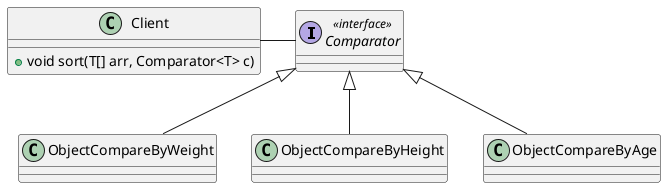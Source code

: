@startuml
'https://plantuml.com/class-diagram


interface Comparator <<interface>>

class Client{
+ void sort(T[] arr, Comparator<T> c)
}

class ObjectCompareByWeight{}
class ObjectCompareByHeight{}
class ObjectCompareByAge{}

Client - Comparator

Comparator <|-- ObjectCompareByWeight
Comparator <|-- ObjectCompareByHeight
Comparator <|-- ObjectCompareByAge

@enduml